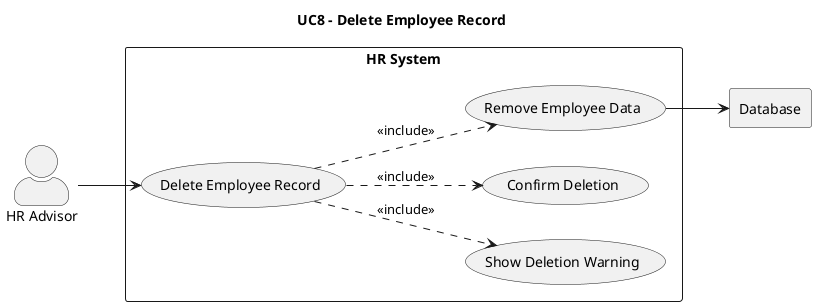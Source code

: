@startuml
title UC8 – Delete Employee Record
left to right direction
skinparam actorStyle awesome

actor HR as "HR Advisor"

rectangle Database
rectangle "HR System" {
  usecase UC8 as "Delete Employee Record"
  usecase UC_Warn as "Show Deletion Warning"
  usecase UC_Confirm as "Confirm Deletion"
  usecase UC_Remove as "Remove Employee Data"
}

HR --> UC8
UC8 ..> UC_Warn : <<include>>
UC8 ..> UC_Confirm : <<include>>
UC8 ..> UC_Remove : <<include>>
UC_Remove --> Database
@enduml
